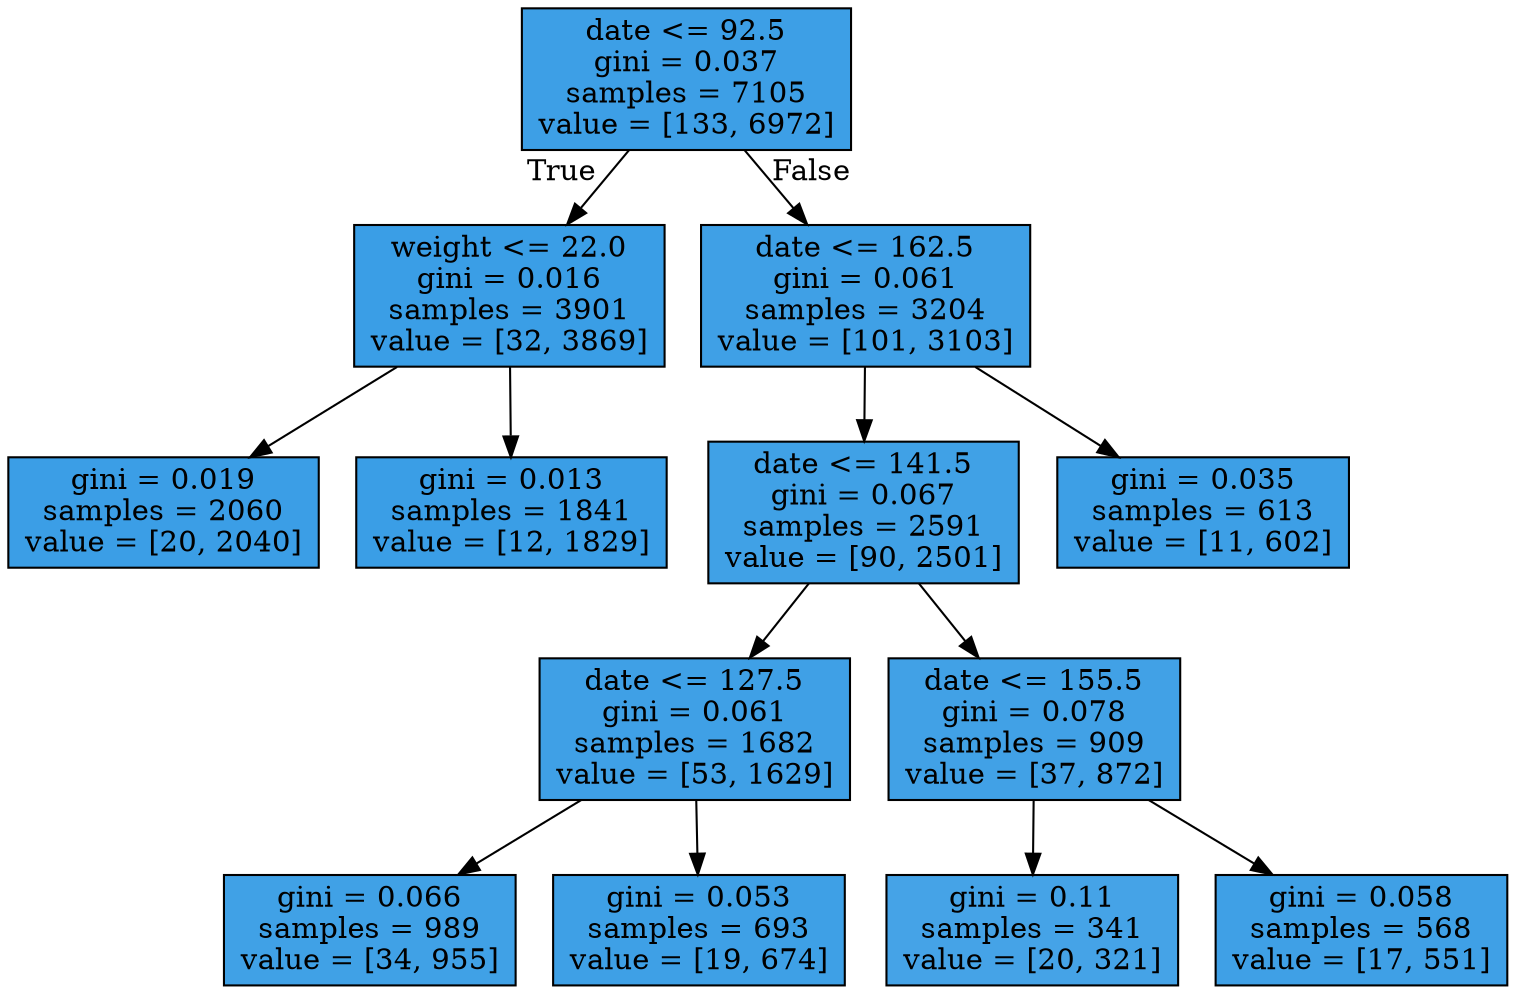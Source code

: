 digraph Tree {
node [shape=box, style="filled", color="black"] ;
0 [label="date <= 92.5\ngini = 0.037\nsamples = 7105\nvalue = [133, 6972]", fillcolor="#399de5fa"] ;
1 [label="weight <= 22.0\ngini = 0.016\nsamples = 3901\nvalue = [32, 3869]", fillcolor="#399de5fd"] ;
0 -> 1 [labeldistance=2.5, labelangle=45, headlabel="True"] ;
2 [label="gini = 0.019\nsamples = 2060\nvalue = [20, 2040]", fillcolor="#399de5fc"] ;
1 -> 2 ;
3 [label="gini = 0.013\nsamples = 1841\nvalue = [12, 1829]", fillcolor="#399de5fd"] ;
1 -> 3 ;
4 [label="date <= 162.5\ngini = 0.061\nsamples = 3204\nvalue = [101, 3103]", fillcolor="#399de5f7"] ;
0 -> 4 [labeldistance=2.5, labelangle=-45, headlabel="False"] ;
5 [label="date <= 141.5\ngini = 0.067\nsamples = 2591\nvalue = [90, 2501]", fillcolor="#399de5f6"] ;
4 -> 5 ;
6 [label="date <= 127.5\ngini = 0.061\nsamples = 1682\nvalue = [53, 1629]", fillcolor="#399de5f7"] ;
5 -> 6 ;
7 [label="gini = 0.066\nsamples = 989\nvalue = [34, 955]", fillcolor="#399de5f6"] ;
6 -> 7 ;
8 [label="gini = 0.053\nsamples = 693\nvalue = [19, 674]", fillcolor="#399de5f8"] ;
6 -> 8 ;
9 [label="date <= 155.5\ngini = 0.078\nsamples = 909\nvalue = [37, 872]", fillcolor="#399de5f4"] ;
5 -> 9 ;
10 [label="gini = 0.11\nsamples = 341\nvalue = [20, 321]", fillcolor="#399de5ef"] ;
9 -> 10 ;
11 [label="gini = 0.058\nsamples = 568\nvalue = [17, 551]", fillcolor="#399de5f7"] ;
9 -> 11 ;
12 [label="gini = 0.035\nsamples = 613\nvalue = [11, 602]", fillcolor="#399de5fa"] ;
4 -> 12 ;
}